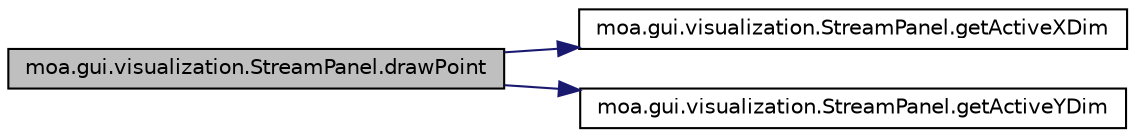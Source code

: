 digraph G
{
  edge [fontname="Helvetica",fontsize="10",labelfontname="Helvetica",labelfontsize="10"];
  node [fontname="Helvetica",fontsize="10",shape=record];
  rankdir=LR;
  Node1 [label="moa.gui.visualization.StreamPanel.drawPoint",height=0.2,width=0.4,color="black", fillcolor="grey75", style="filled" fontcolor="black"];
  Node1 -> Node2 [color="midnightblue",fontsize="10",style="solid",fontname="Helvetica"];
  Node2 [label="moa.gui.visualization.StreamPanel.getActiveXDim",height=0.2,width=0.4,color="black", fillcolor="white", style="filled",URL="$classmoa_1_1gui_1_1visualization_1_1StreamPanel.html#a14e43e1367d234cf0ce7004760b24538"];
  Node1 -> Node3 [color="midnightblue",fontsize="10",style="solid",fontname="Helvetica"];
  Node3 [label="moa.gui.visualization.StreamPanel.getActiveYDim",height=0.2,width=0.4,color="black", fillcolor="white", style="filled",URL="$classmoa_1_1gui_1_1visualization_1_1StreamPanel.html#a5e93098655b1898d8158e2401ce272a6"];
}

